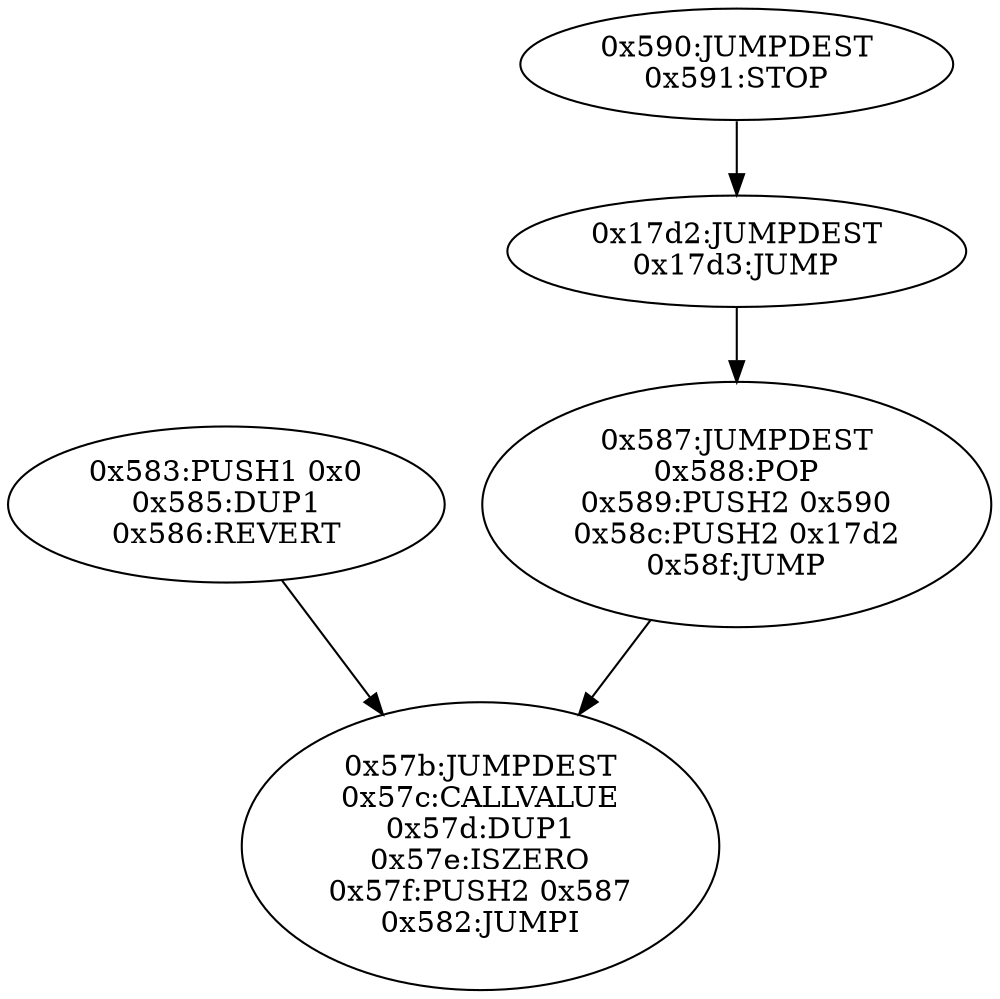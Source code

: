 digraph{
1403[label="0x57b:JUMPDEST
0x57c:CALLVALUE
0x57d:DUP1
0x57e:ISZERO
0x57f:PUSH2 0x587
0x582:JUMPI"]
1411[label="0x583:PUSH1 0x0
0x585:DUP1
0x586:REVERT"]
1411 -> 1403
1415[label="0x587:JUMPDEST
0x588:POP
0x589:PUSH2 0x590
0x58c:PUSH2 0x17d2
0x58f:JUMP"]
1415 -> 1403
6098[label="0x17d2:JUMPDEST
0x17d3:JUMP"]
6098 -> 1415
1424[label="0x590:JUMPDEST
0x591:STOP"]
1424 -> 6098

}